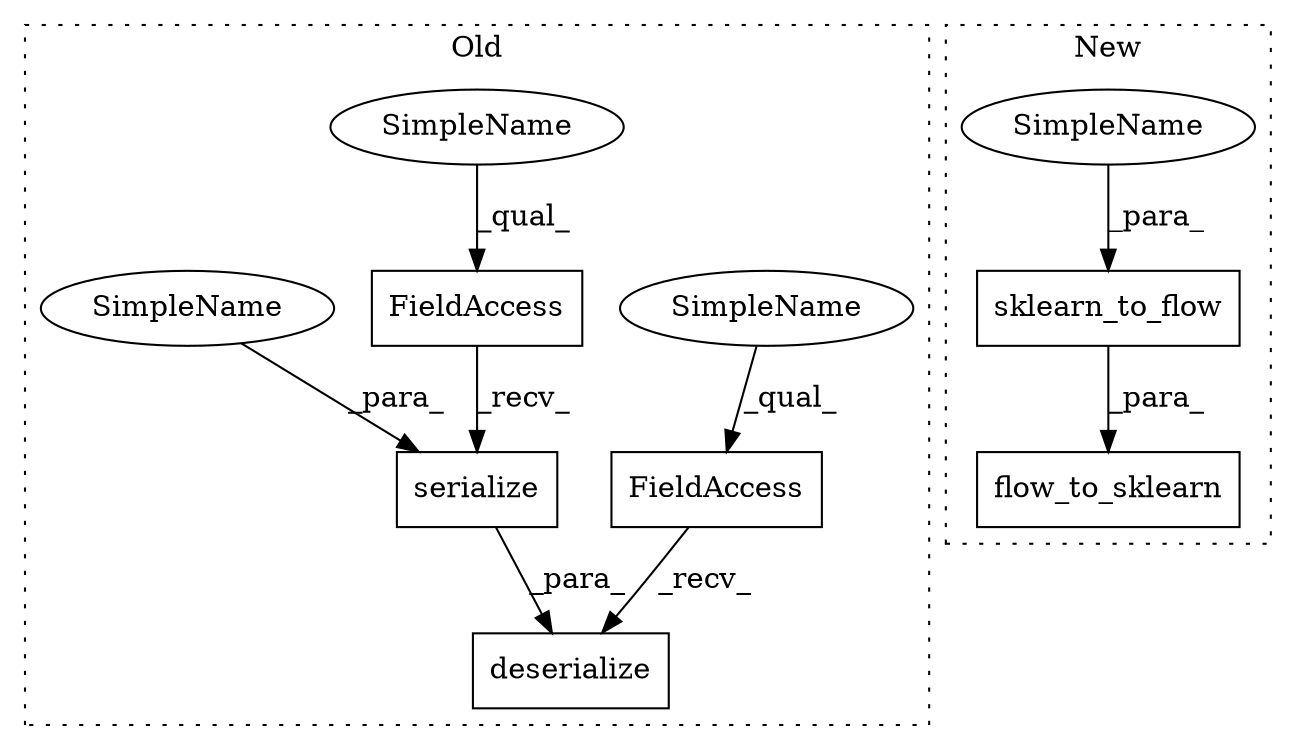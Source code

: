 digraph G {
subgraph cluster0 {
1 [label="serialize" a="32" s="11131,11153" l="10,1" shape="box"];
3 [label="FieldAccess" a="22" s="11116" l="14" shape="box"];
4 [label="FieldAccess" a="22" s="11175" l="14" shape="box"];
5 [label="deserialize" a="32" s="11190,11212" l="12,1" shape="box"];
7 [label="SimpleName" a="42" s="11175" l="4" shape="ellipse"];
8 [label="SimpleName" a="42" s="11116" l="4" shape="ellipse"];
9 [label="SimpleName" a="42" s="11141" l="12" shape="ellipse"];
label = "Old";
style="dotted";
}
subgraph cluster1 {
2 [label="sklearn_to_flow" a="32" s="10954,10982" l="16,1" shape="box"];
6 [label="flow_to_sklearn" a="32" s="11004,11030" l="16,1" shape="box"];
10 [label="SimpleName" a="42" s="10970" l="12" shape="ellipse"];
label = "New";
style="dotted";
}
1 -> 5 [label="_para_"];
2 -> 6 [label="_para_"];
3 -> 1 [label="_recv_"];
4 -> 5 [label="_recv_"];
7 -> 4 [label="_qual_"];
8 -> 3 [label="_qual_"];
9 -> 1 [label="_para_"];
10 -> 2 [label="_para_"];
}